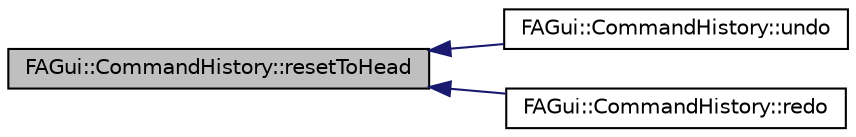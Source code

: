 digraph G
{
  edge [fontname="Helvetica",fontsize="10",labelfontname="Helvetica",labelfontsize="10"];
  node [fontname="Helvetica",fontsize="10",shape=record];
  rankdir="LR";
  Node1 [label="FAGui::CommandHistory::resetToHead",height=0.2,width=0.4,color="black", fillcolor="grey75", style="filled" fontcolor="black"];
  Node1 -> Node2 [dir="back",color="midnightblue",fontsize="10",style="solid",fontname="Helvetica"];
  Node2 [label="FAGui::CommandHistory::undo",height=0.2,width=0.4,color="black", fillcolor="white", style="filled",URL="$class_f_a_gui_1_1_command_history.html#a9ac0d4f24080eb68ed56b9e135dcbb6d"];
  Node1 -> Node3 [dir="back",color="midnightblue",fontsize="10",style="solid",fontname="Helvetica"];
  Node3 [label="FAGui::CommandHistory::redo",height=0.2,width=0.4,color="black", fillcolor="white", style="filled",URL="$class_f_a_gui_1_1_command_history.html#a0cd8a59eb0d033e31b2c5a95dee19882"];
}
